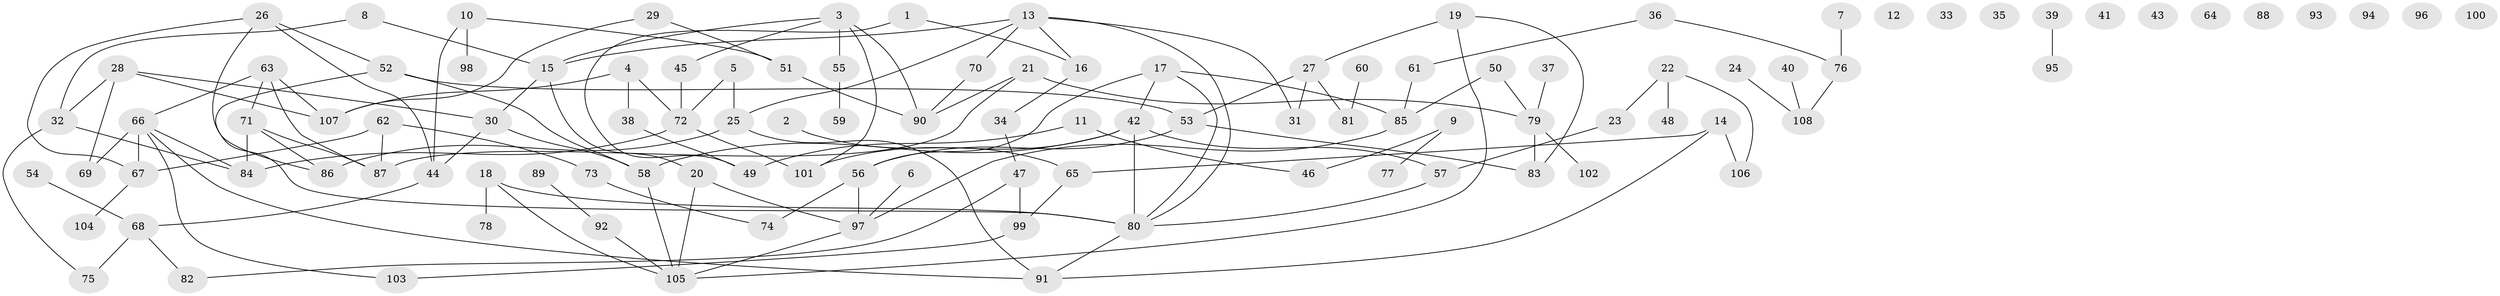 // Generated by graph-tools (version 1.1) at 2025/13/03/09/25 04:13:07]
// undirected, 108 vertices, 138 edges
graph export_dot {
graph [start="1"]
  node [color=gray90,style=filled];
  1;
  2;
  3;
  4;
  5;
  6;
  7;
  8;
  9;
  10;
  11;
  12;
  13;
  14;
  15;
  16;
  17;
  18;
  19;
  20;
  21;
  22;
  23;
  24;
  25;
  26;
  27;
  28;
  29;
  30;
  31;
  32;
  33;
  34;
  35;
  36;
  37;
  38;
  39;
  40;
  41;
  42;
  43;
  44;
  45;
  46;
  47;
  48;
  49;
  50;
  51;
  52;
  53;
  54;
  55;
  56;
  57;
  58;
  59;
  60;
  61;
  62;
  63;
  64;
  65;
  66;
  67;
  68;
  69;
  70;
  71;
  72;
  73;
  74;
  75;
  76;
  77;
  78;
  79;
  80;
  81;
  82;
  83;
  84;
  85;
  86;
  87;
  88;
  89;
  90;
  91;
  92;
  93;
  94;
  95;
  96;
  97;
  98;
  99;
  100;
  101;
  102;
  103;
  104;
  105;
  106;
  107;
  108;
  1 -- 16;
  1 -- 49;
  2 -- 65;
  3 -- 15;
  3 -- 45;
  3 -- 55;
  3 -- 90;
  3 -- 101;
  4 -- 38;
  4 -- 72;
  4 -- 107;
  5 -- 25;
  5 -- 72;
  6 -- 97;
  7 -- 76;
  8 -- 15;
  8 -- 32;
  9 -- 46;
  9 -- 77;
  10 -- 44;
  10 -- 51;
  10 -- 98;
  11 -- 46;
  11 -- 49;
  13 -- 15;
  13 -- 16;
  13 -- 25;
  13 -- 31;
  13 -- 70;
  13 -- 80;
  14 -- 65;
  14 -- 91;
  14 -- 106;
  15 -- 20;
  15 -- 30;
  16 -- 34;
  17 -- 42;
  17 -- 56;
  17 -- 80;
  17 -- 85;
  18 -- 78;
  18 -- 80;
  18 -- 105;
  19 -- 27;
  19 -- 83;
  19 -- 105;
  20 -- 97;
  20 -- 105;
  21 -- 79;
  21 -- 87;
  21 -- 90;
  22 -- 23;
  22 -- 48;
  22 -- 106;
  23 -- 57;
  24 -- 108;
  25 -- 86;
  25 -- 91;
  26 -- 44;
  26 -- 52;
  26 -- 67;
  26 -- 86;
  27 -- 31;
  27 -- 53;
  27 -- 81;
  28 -- 30;
  28 -- 32;
  28 -- 69;
  28 -- 107;
  29 -- 51;
  29 -- 107;
  30 -- 44;
  30 -- 58;
  32 -- 75;
  32 -- 84;
  34 -- 47;
  36 -- 61;
  36 -- 76;
  37 -- 79;
  38 -- 49;
  39 -- 95;
  40 -- 108;
  42 -- 57;
  42 -- 58;
  42 -- 80;
  42 -- 101;
  44 -- 68;
  45 -- 72;
  47 -- 82;
  47 -- 99;
  50 -- 79;
  50 -- 85;
  51 -- 90;
  52 -- 53;
  52 -- 58;
  52 -- 80;
  53 -- 56;
  53 -- 83;
  54 -- 68;
  55 -- 59;
  56 -- 74;
  56 -- 97;
  57 -- 80;
  58 -- 105;
  60 -- 81;
  61 -- 85;
  62 -- 67;
  62 -- 73;
  62 -- 87;
  63 -- 66;
  63 -- 71;
  63 -- 87;
  63 -- 107;
  65 -- 99;
  66 -- 67;
  66 -- 69;
  66 -- 84;
  66 -- 91;
  66 -- 103;
  67 -- 104;
  68 -- 75;
  68 -- 82;
  70 -- 90;
  71 -- 84;
  71 -- 86;
  71 -- 87;
  72 -- 84;
  72 -- 101;
  73 -- 74;
  76 -- 108;
  79 -- 83;
  79 -- 102;
  80 -- 91;
  85 -- 97;
  89 -- 92;
  92 -- 105;
  97 -- 105;
  99 -- 103;
}
